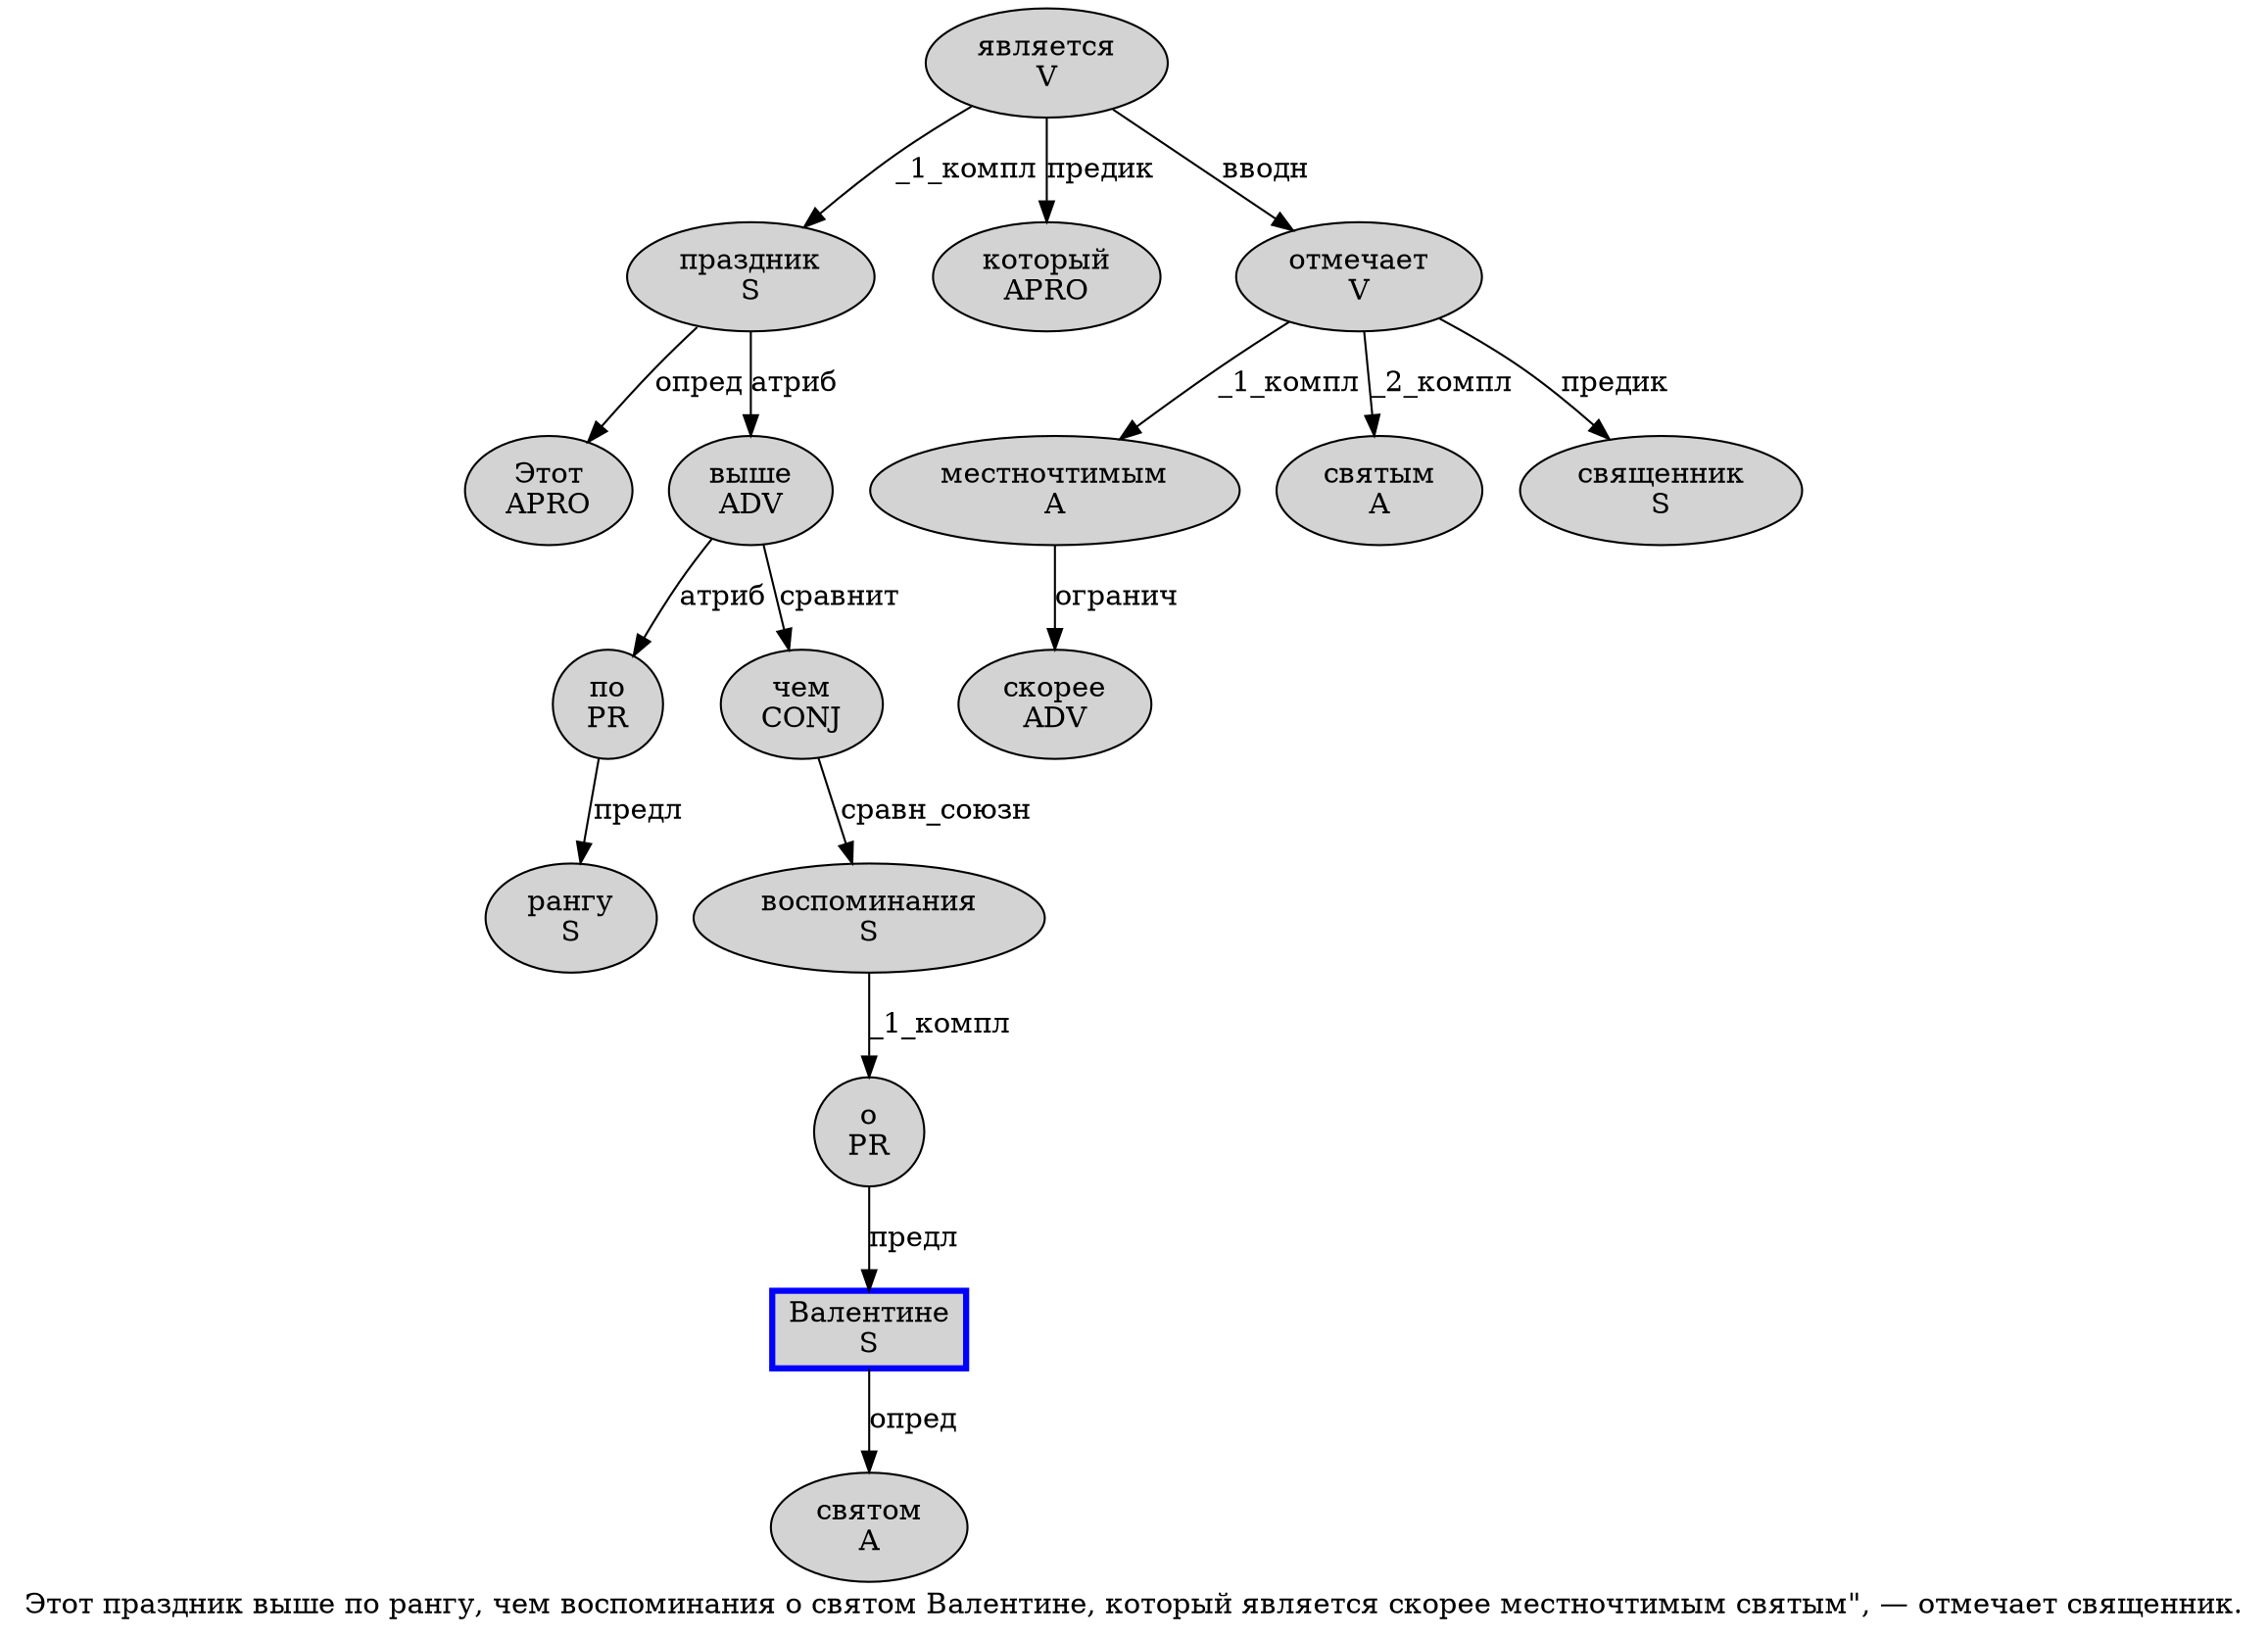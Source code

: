 digraph SENTENCE_184 {
	graph [label="Этот праздник выше по рангу, чем воспоминания о святом Валентине, который является скорее местночтимым святым\", — отмечает священник."]
	node [style=filled]
		0 [label="Этот
APRO" color="" fillcolor=lightgray penwidth=1 shape=ellipse]
		1 [label="праздник
S" color="" fillcolor=lightgray penwidth=1 shape=ellipse]
		2 [label="выше
ADV" color="" fillcolor=lightgray penwidth=1 shape=ellipse]
		3 [label="по
PR" color="" fillcolor=lightgray penwidth=1 shape=ellipse]
		4 [label="рангу
S" color="" fillcolor=lightgray penwidth=1 shape=ellipse]
		6 [label="чем
CONJ" color="" fillcolor=lightgray penwidth=1 shape=ellipse]
		7 [label="воспоминания
S" color="" fillcolor=lightgray penwidth=1 shape=ellipse]
		8 [label="о
PR" color="" fillcolor=lightgray penwidth=1 shape=ellipse]
		9 [label="святом
A" color="" fillcolor=lightgray penwidth=1 shape=ellipse]
		10 [label="Валентине
S" color=blue fillcolor=lightgray penwidth=3 shape=box]
		12 [label="который
APRO" color="" fillcolor=lightgray penwidth=1 shape=ellipse]
		13 [label="является
V" color="" fillcolor=lightgray penwidth=1 shape=ellipse]
		14 [label="скорее
ADV" color="" fillcolor=lightgray penwidth=1 shape=ellipse]
		15 [label="местночтимым
A" color="" fillcolor=lightgray penwidth=1 shape=ellipse]
		16 [label="святым
A" color="" fillcolor=lightgray penwidth=1 shape=ellipse]
		20 [label="отмечает
V" color="" fillcolor=lightgray penwidth=1 shape=ellipse]
		21 [label="священник
S" color="" fillcolor=lightgray penwidth=1 shape=ellipse]
			3 -> 4 [label="предл"]
			10 -> 9 [label="опред"]
			7 -> 8 [label="_1_компл"]
			2 -> 3 [label="атриб"]
			2 -> 6 [label="сравнит"]
			1 -> 0 [label="опред"]
			1 -> 2 [label="атриб"]
			6 -> 7 [label="сравн_союзн"]
			20 -> 15 [label="_1_компл"]
			20 -> 16 [label="_2_компл"]
			20 -> 21 [label="предик"]
			15 -> 14 [label="огранич"]
			13 -> 1 [label="_1_компл"]
			13 -> 12 [label="предик"]
			13 -> 20 [label="вводн"]
			8 -> 10 [label="предл"]
}